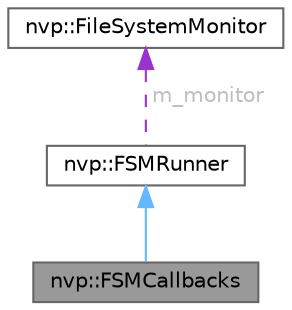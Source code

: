 digraph "nvp::FSMCallbacks"
{
 // LATEX_PDF_SIZE
  bgcolor="transparent";
  edge [fontname=Helvetica,fontsize=10,labelfontname=Helvetica,labelfontsize=10];
  node [fontname=Helvetica,fontsize=10,shape=box,height=0.2,width=0.4];
  Node1 [id="Node000001",label="nvp::FSMCallbacks",height=0.2,width=0.4,color="gray40", fillcolor="grey60", style="filled", fontcolor="black",tooltip=" "];
  Node2 -> Node1 [id="edge1_Node000001_Node000002",dir="back",color="steelblue1",style="solid",tooltip=" "];
  Node2 [id="Node000002",label="nvp::FSMRunner",height=0.2,width=0.4,color="gray40", fillcolor="white", style="filled",URL="$classnvp_1_1_f_s_m_runner.html",tooltip=" "];
  Node3 -> Node2 [id="edge2_Node000002_Node000003",dir="back",color="darkorchid3",style="dashed",tooltip=" ",label=" m_monitor",fontcolor="grey" ];
  Node3 [id="Node000003",label="nvp::FileSystemMonitor",height=0.2,width=0.4,color="gray40", fillcolor="white", style="filled",URL="$classnvp_1_1_file_system_monitor.html",tooltip=" "];
}
